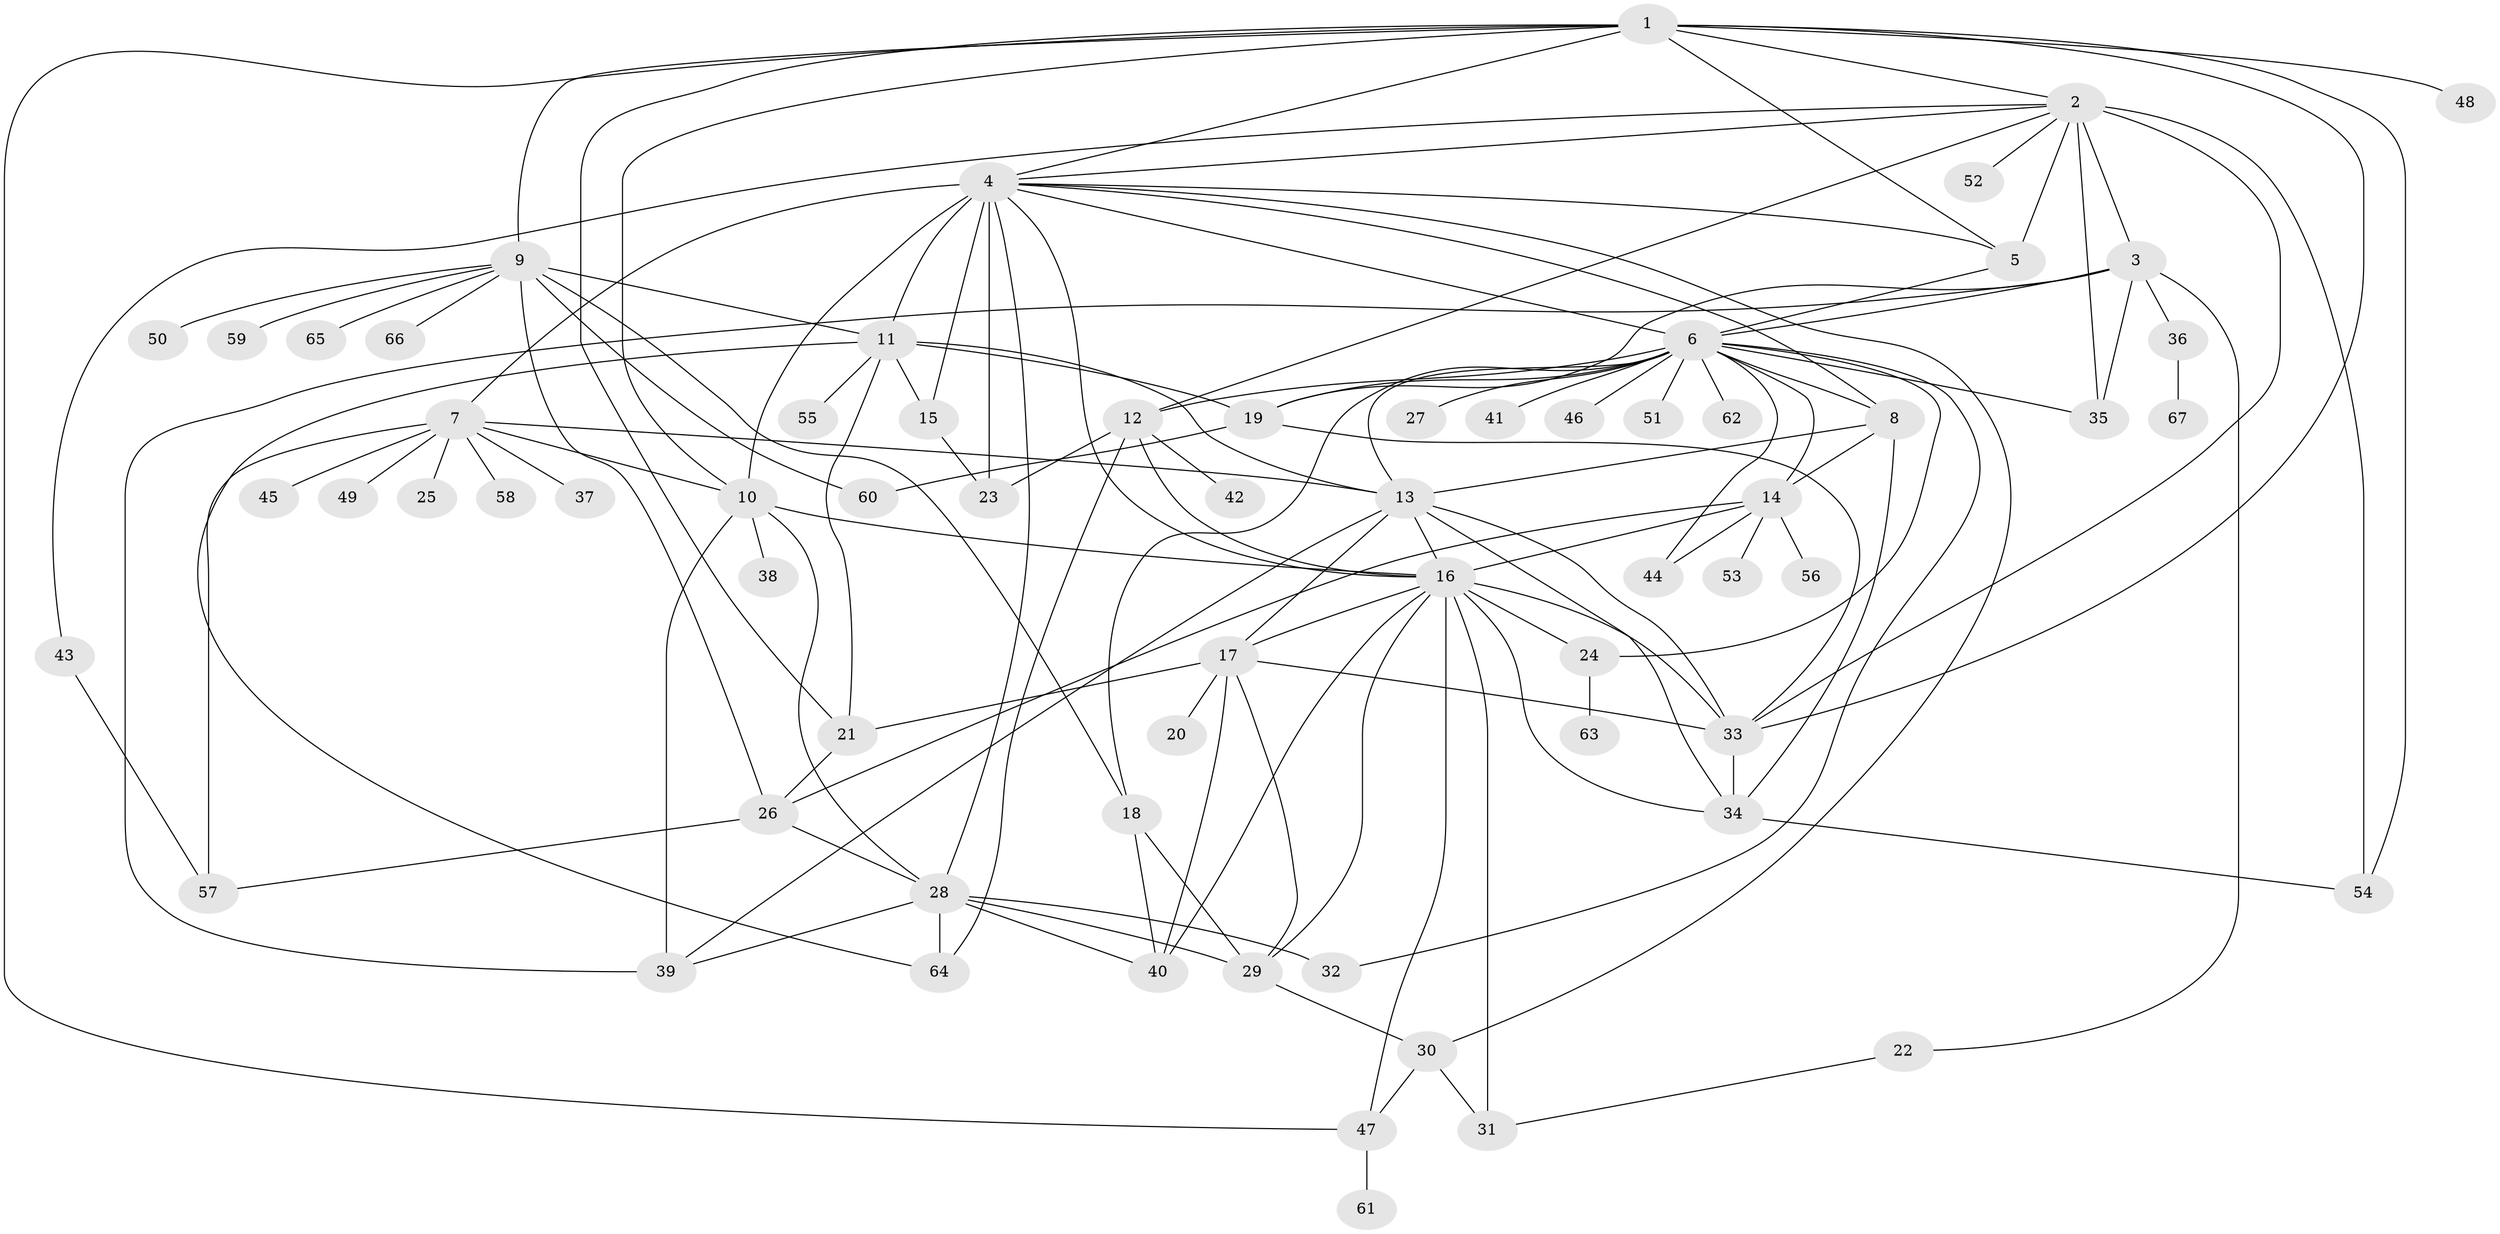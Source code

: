 // original degree distribution, {11: 0.007518796992481203, 16: 0.007518796992481203, 8: 0.022556390977443608, 19: 0.015037593984962405, 3: 0.12030075187969924, 10: 0.022556390977443608, 6: 0.03759398496240601, 7: 0.015037593984962405, 2: 0.19548872180451127, 4: 0.07518796992481203, 18: 0.007518796992481203, 1: 0.43609022556390975, 5: 0.03759398496240601}
// Generated by graph-tools (version 1.1) at 2025/35/03/09/25 02:35:49]
// undirected, 67 vertices, 131 edges
graph export_dot {
graph [start="1"]
  node [color=gray90,style=filled];
  1;
  2;
  3;
  4;
  5;
  6;
  7;
  8;
  9;
  10;
  11;
  12;
  13;
  14;
  15;
  16;
  17;
  18;
  19;
  20;
  21;
  22;
  23;
  24;
  25;
  26;
  27;
  28;
  29;
  30;
  31;
  32;
  33;
  34;
  35;
  36;
  37;
  38;
  39;
  40;
  41;
  42;
  43;
  44;
  45;
  46;
  47;
  48;
  49;
  50;
  51;
  52;
  53;
  54;
  55;
  56;
  57;
  58;
  59;
  60;
  61;
  62;
  63;
  64;
  65;
  66;
  67;
  1 -- 2 [weight=1.0];
  1 -- 4 [weight=1.0];
  1 -- 5 [weight=1.0];
  1 -- 9 [weight=1.0];
  1 -- 10 [weight=1.0];
  1 -- 21 [weight=1.0];
  1 -- 33 [weight=1.0];
  1 -- 47 [weight=1.0];
  1 -- 48 [weight=1.0];
  1 -- 54 [weight=1.0];
  2 -- 3 [weight=1.0];
  2 -- 4 [weight=1.0];
  2 -- 5 [weight=1.0];
  2 -- 12 [weight=1.0];
  2 -- 33 [weight=1.0];
  2 -- 35 [weight=5.0];
  2 -- 43 [weight=1.0];
  2 -- 52 [weight=1.0];
  2 -- 54 [weight=1.0];
  3 -- 6 [weight=1.0];
  3 -- 19 [weight=1.0];
  3 -- 22 [weight=1.0];
  3 -- 35 [weight=1.0];
  3 -- 36 [weight=1.0];
  3 -- 39 [weight=1.0];
  4 -- 5 [weight=1.0];
  4 -- 6 [weight=1.0];
  4 -- 7 [weight=1.0];
  4 -- 8 [weight=1.0];
  4 -- 10 [weight=1.0];
  4 -- 11 [weight=2.0];
  4 -- 15 [weight=1.0];
  4 -- 16 [weight=1.0];
  4 -- 23 [weight=4.0];
  4 -- 28 [weight=1.0];
  4 -- 30 [weight=1.0];
  5 -- 6 [weight=1.0];
  6 -- 8 [weight=1.0];
  6 -- 12 [weight=1.0];
  6 -- 13 [weight=1.0];
  6 -- 14 [weight=1.0];
  6 -- 18 [weight=1.0];
  6 -- 19 [weight=1.0];
  6 -- 24 [weight=1.0];
  6 -- 27 [weight=1.0];
  6 -- 32 [weight=1.0];
  6 -- 35 [weight=1.0];
  6 -- 41 [weight=1.0];
  6 -- 44 [weight=1.0];
  6 -- 46 [weight=1.0];
  6 -- 51 [weight=1.0];
  6 -- 62 [weight=1.0];
  7 -- 10 [weight=1.0];
  7 -- 13 [weight=1.0];
  7 -- 25 [weight=1.0];
  7 -- 37 [weight=1.0];
  7 -- 45 [weight=1.0];
  7 -- 49 [weight=1.0];
  7 -- 57 [weight=1.0];
  7 -- 58 [weight=1.0];
  8 -- 13 [weight=1.0];
  8 -- 14 [weight=1.0];
  8 -- 34 [weight=1.0];
  9 -- 11 [weight=1.0];
  9 -- 18 [weight=1.0];
  9 -- 26 [weight=1.0];
  9 -- 50 [weight=1.0];
  9 -- 59 [weight=1.0];
  9 -- 60 [weight=1.0];
  9 -- 65 [weight=1.0];
  9 -- 66 [weight=1.0];
  10 -- 16 [weight=2.0];
  10 -- 28 [weight=1.0];
  10 -- 38 [weight=1.0];
  10 -- 39 [weight=3.0];
  11 -- 13 [weight=1.0];
  11 -- 15 [weight=1.0];
  11 -- 19 [weight=1.0];
  11 -- 21 [weight=1.0];
  11 -- 55 [weight=1.0];
  11 -- 64 [weight=1.0];
  12 -- 16 [weight=1.0];
  12 -- 23 [weight=1.0];
  12 -- 42 [weight=2.0];
  12 -- 64 [weight=1.0];
  13 -- 16 [weight=1.0];
  13 -- 17 [weight=1.0];
  13 -- 33 [weight=1.0];
  13 -- 34 [weight=2.0];
  13 -- 39 [weight=1.0];
  14 -- 16 [weight=1.0];
  14 -- 26 [weight=1.0];
  14 -- 44 [weight=1.0];
  14 -- 53 [weight=3.0];
  14 -- 56 [weight=1.0];
  15 -- 23 [weight=1.0];
  16 -- 17 [weight=1.0];
  16 -- 24 [weight=1.0];
  16 -- 29 [weight=1.0];
  16 -- 31 [weight=4.0];
  16 -- 33 [weight=1.0];
  16 -- 34 [weight=1.0];
  16 -- 40 [weight=1.0];
  16 -- 47 [weight=1.0];
  17 -- 20 [weight=1.0];
  17 -- 21 [weight=1.0];
  17 -- 29 [weight=1.0];
  17 -- 33 [weight=1.0];
  17 -- 40 [weight=1.0];
  18 -- 29 [weight=1.0];
  18 -- 40 [weight=1.0];
  19 -- 33 [weight=1.0];
  19 -- 60 [weight=1.0];
  21 -- 26 [weight=2.0];
  22 -- 31 [weight=1.0];
  24 -- 63 [weight=1.0];
  26 -- 28 [weight=1.0];
  26 -- 57 [weight=1.0];
  28 -- 29 [weight=1.0];
  28 -- 32 [weight=2.0];
  28 -- 39 [weight=1.0];
  28 -- 40 [weight=1.0];
  28 -- 64 [weight=1.0];
  29 -- 30 [weight=1.0];
  30 -- 31 [weight=1.0];
  30 -- 47 [weight=1.0];
  33 -- 34 [weight=4.0];
  34 -- 54 [weight=1.0];
  36 -- 67 [weight=1.0];
  43 -- 57 [weight=1.0];
  47 -- 61 [weight=1.0];
}
